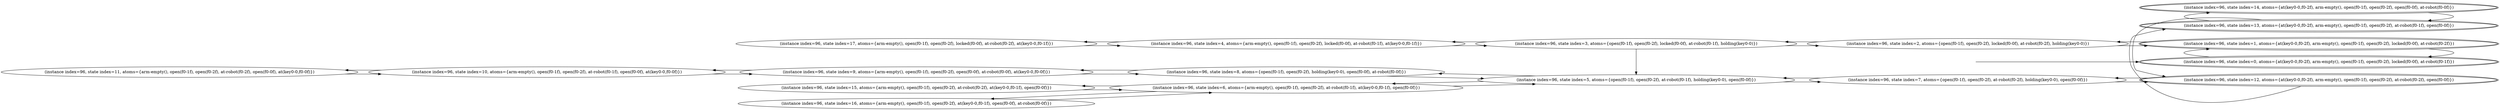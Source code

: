 digraph {
rankdir="LR"
s11[label="(instance index=96, state index=11, atoms={arm-empty(), open(f0-1f), open(f0-2f), at-robot(f0-2f), open(f0-0f), at(key0-0,f0-0f)})"]
s10[label="(instance index=96, state index=10, atoms={arm-empty(), open(f0-1f), open(f0-2f), at-robot(f0-1f), open(f0-0f), at(key0-0,f0-0f)})"]
s17[label="(instance index=96, state index=17, atoms={arm-empty(), open(f0-1f), open(f0-2f), locked(f0-0f), at-robot(f0-2f), at(key0-0,f0-1f)})"]
s9[label="(instance index=96, state index=9, atoms={arm-empty(), open(f0-1f), open(f0-2f), open(f0-0f), at-robot(f0-0f), at(key0-0,f0-0f)})"]
s16[label="(instance index=96, state index=16, atoms={arm-empty(), open(f0-1f), open(f0-2f), at(key0-0,f0-1f), open(f0-0f), at-robot(f0-0f)})"]
s15[label="(instance index=96, state index=15, atoms={arm-empty(), open(f0-1f), open(f0-2f), at-robot(f0-2f), at(key0-0,f0-1f), open(f0-0f)})"]
s6[label="(instance index=96, state index=6, atoms={arm-empty(), open(f0-1f), open(f0-2f), at-robot(f0-1f), at(key0-0,f0-1f), open(f0-0f)})"]
s8[label="(instance index=96, state index=8, atoms={open(f0-1f), open(f0-2f), holding(key0-0), open(f0-0f), at-robot(f0-0f)})"]
s4[label="(instance index=96, state index=4, atoms={arm-empty(), open(f0-1f), open(f0-2f), locked(f0-0f), at-robot(f0-1f), at(key0-0,f0-1f)})"]
s5[label="(instance index=96, state index=5, atoms={open(f0-1f), open(f0-2f), at-robot(f0-1f), holding(key0-0), open(f0-0f)})"]
s3[label="(instance index=96, state index=3, atoms={open(f0-1f), open(f0-2f), locked(f0-0f), at-robot(f0-1f), holding(key0-0)})"]
s7[label="(instance index=96, state index=7, atoms={open(f0-1f), open(f0-2f), at-robot(f0-2f), holding(key0-0), open(f0-0f)})"]
s2[label="(instance index=96, state index=2, atoms={open(f0-1f), open(f0-2f), locked(f0-0f), at-robot(f0-2f), holding(key0-0)})"]
s14[peripheries=2,label="(instance index=96, state index=14, atoms={at(key0-0,f0-2f), arm-empty(), open(f0-1f), open(f0-2f), open(f0-0f), at-robot(f0-0f)})"]
s1[peripheries=2,label="(instance index=96, state index=1, atoms={at(key0-0,f0-2f), arm-empty(), open(f0-1f), open(f0-2f), locked(f0-0f), at-robot(f0-2f)})"]
s13[peripheries=2,label="(instance index=96, state index=13, atoms={at(key0-0,f0-2f), arm-empty(), open(f0-1f), open(f0-2f), at-robot(f0-1f), open(f0-0f)})"]
s0[peripheries=2,label="(instance index=96, state index=0, atoms={at(key0-0,f0-2f), arm-empty(), open(f0-1f), open(f0-2f), locked(f0-0f), at-robot(f0-1f)})"]
s12[peripheries=2,label="(instance index=96, state index=12, atoms={at(key0-0,f0-2f), arm-empty(), open(f0-1f), open(f0-2f), at-robot(f0-2f), open(f0-0f)})"]
Dangling [ label = "", style = invis ]
{ rank = same; Dangling }
Dangling -> s0
{ rank = same; s0}
{ rank = same; s10}
{ rank = same; s17,s9,s16,s15}
{ rank = same; s6,s8,s4}
{ rank = same; s5,s3}
{ rank = same; s7,s2}
{ rank = same; s14,s1,s13,s0,s12}
{
s11->s10
}
{
s10->s11
s10->s9
}
{
s17->s4
s9->s10
s9->s8
s16->s6
s15->s6
}
{
s6->s15
s6->s5
s6->s16
s8->s5
s8->s9
s4->s3
s4->s17
}
{
s5->s7
s5->s6
s5->s8
s3->s4
s3->s5
s3->s2
}
{
s7->s5
s7->s12
s2->s3
s2->s1
}
{
s14->s13
s1->s2
s1->s0
s13->s14
s13->s12
s0->s1
s12->s7
s12->s13
}
}
